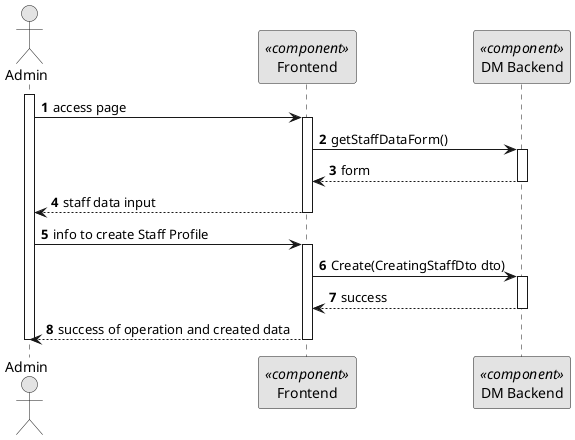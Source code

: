 @startuml 5.1.1
skinparam monochrome true
skinparam packageStyle rectangle
skinparam shadowing false

autonumber

actor "Admin" as AD
participant "Frontend" as FE <<component>>
participant "DM Backend" as BE <<component>>



activate AD
AD -> FE: access page
activate FE
FE -> BE: getStaffDataForm()
activate BE
BE --> FE: form
deactivate BE
FE --> AD : staff data input
deactivate FE
AD -> FE : info to create Staff Profile
activate FE
FE -> BE : Create(CreatingStaffDto dto)
activate BE
BE --> FE: success
deactivate BE
FE --> AD : success of operation and created data
deactivate FE
deactivate AD


@enduml